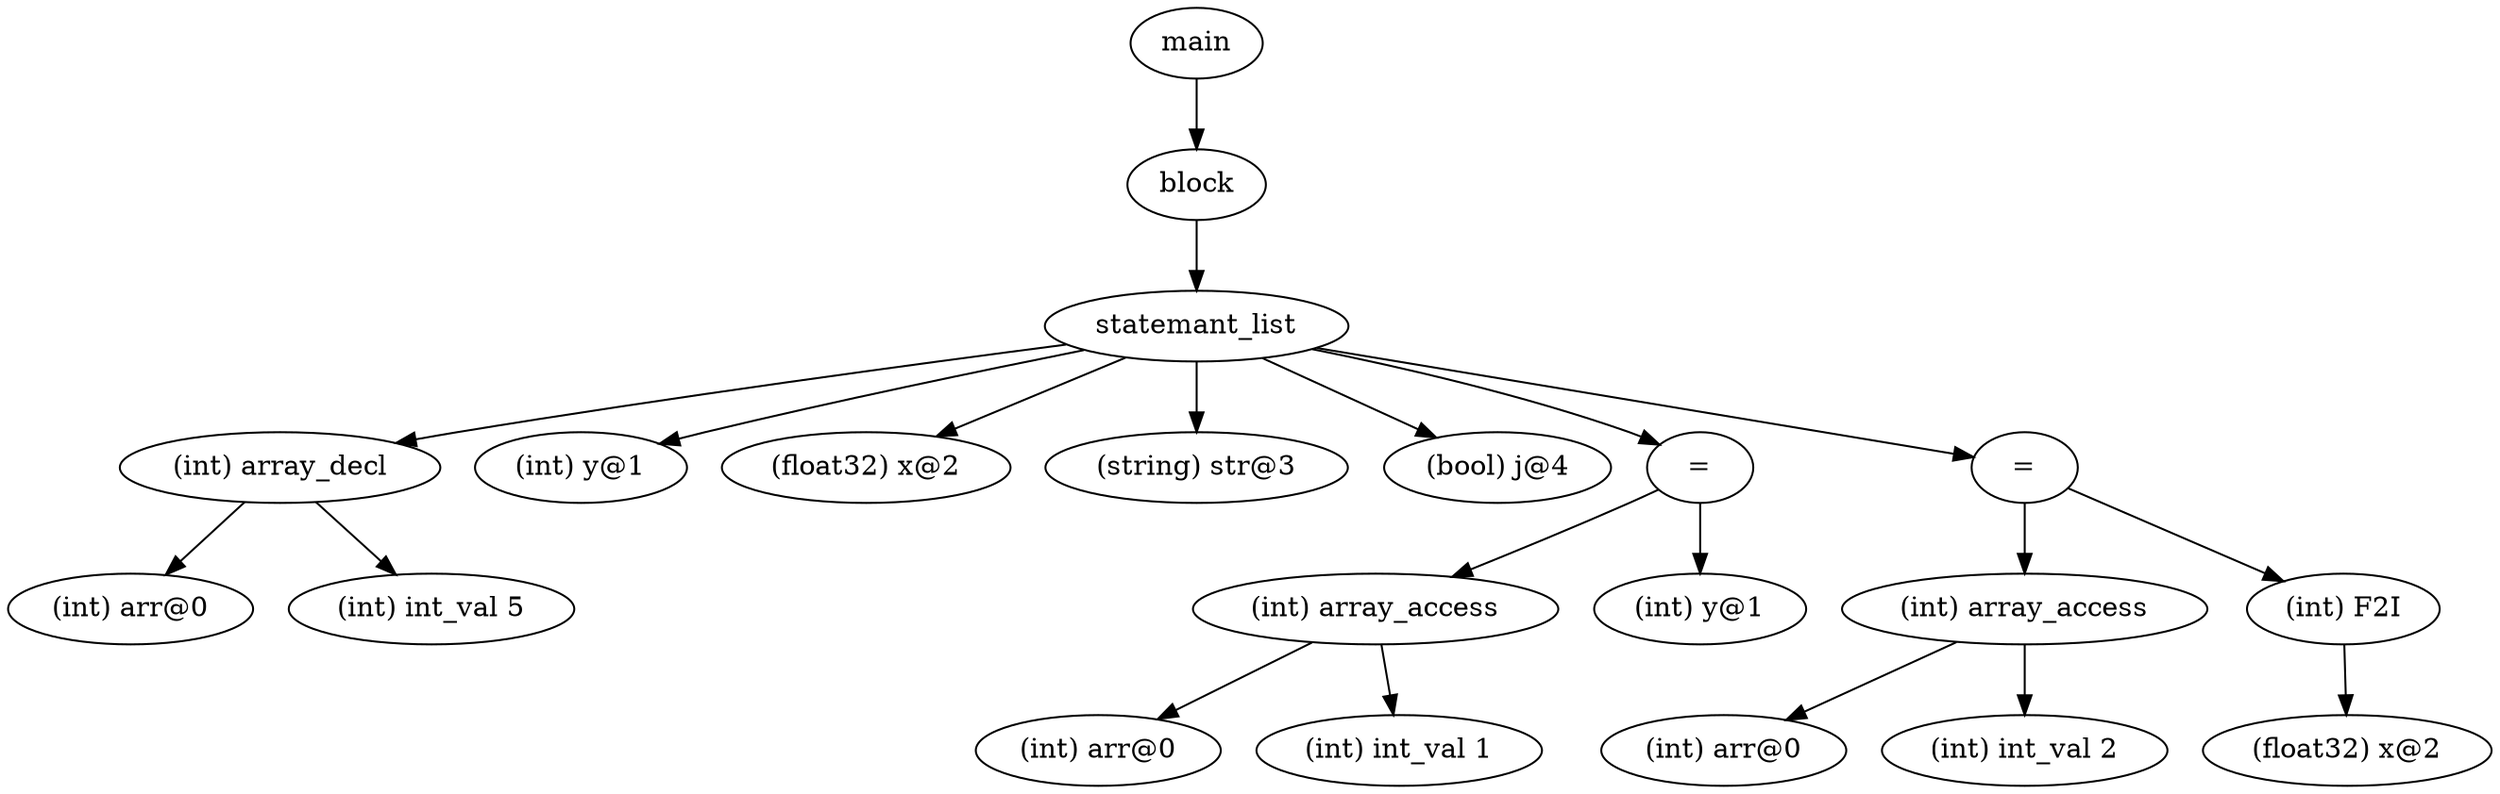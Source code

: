 digraph {
graph [ordering="out"];
node0[label="main"];
node1[label="block"];
node2[label="statemant_list"];
node3[label="(int) array_decl"];
node4[label="(int) arr@0"];
node3 -> node4;
node5[label="(int) int_val 5"];
node3 -> node5;
node2 -> node3;
node6[label="(int) y@1"];
node2 -> node6;
node7[label="(float32) x@2"];
node2 -> node7;
node8[label="(string) str@3"];
node2 -> node8;
node9[label="(bool) j@4"];
node2 -> node9;
node10[label="="];
node11[label="(int) array_access"];
node12[label="(int) arr@0"];
node11 -> node12;
node13[label="(int) int_val 1"];
node11 -> node13;
node10 -> node11;
node14[label="(int) y@1"];
node10 -> node14;
node2 -> node10;
node15[label="="];
node16[label="(int) array_access"];
node17[label="(int) arr@0"];
node16 -> node17;
node18[label="(int) int_val 2"];
node16 -> node18;
node15 -> node16;
node19[label="(int) F2I"];
node20[label="(float32) x@2"];
node19 -> node20;
node15 -> node19;
node2 -> node15;
node1 -> node2;
node0 -> node1;
}
